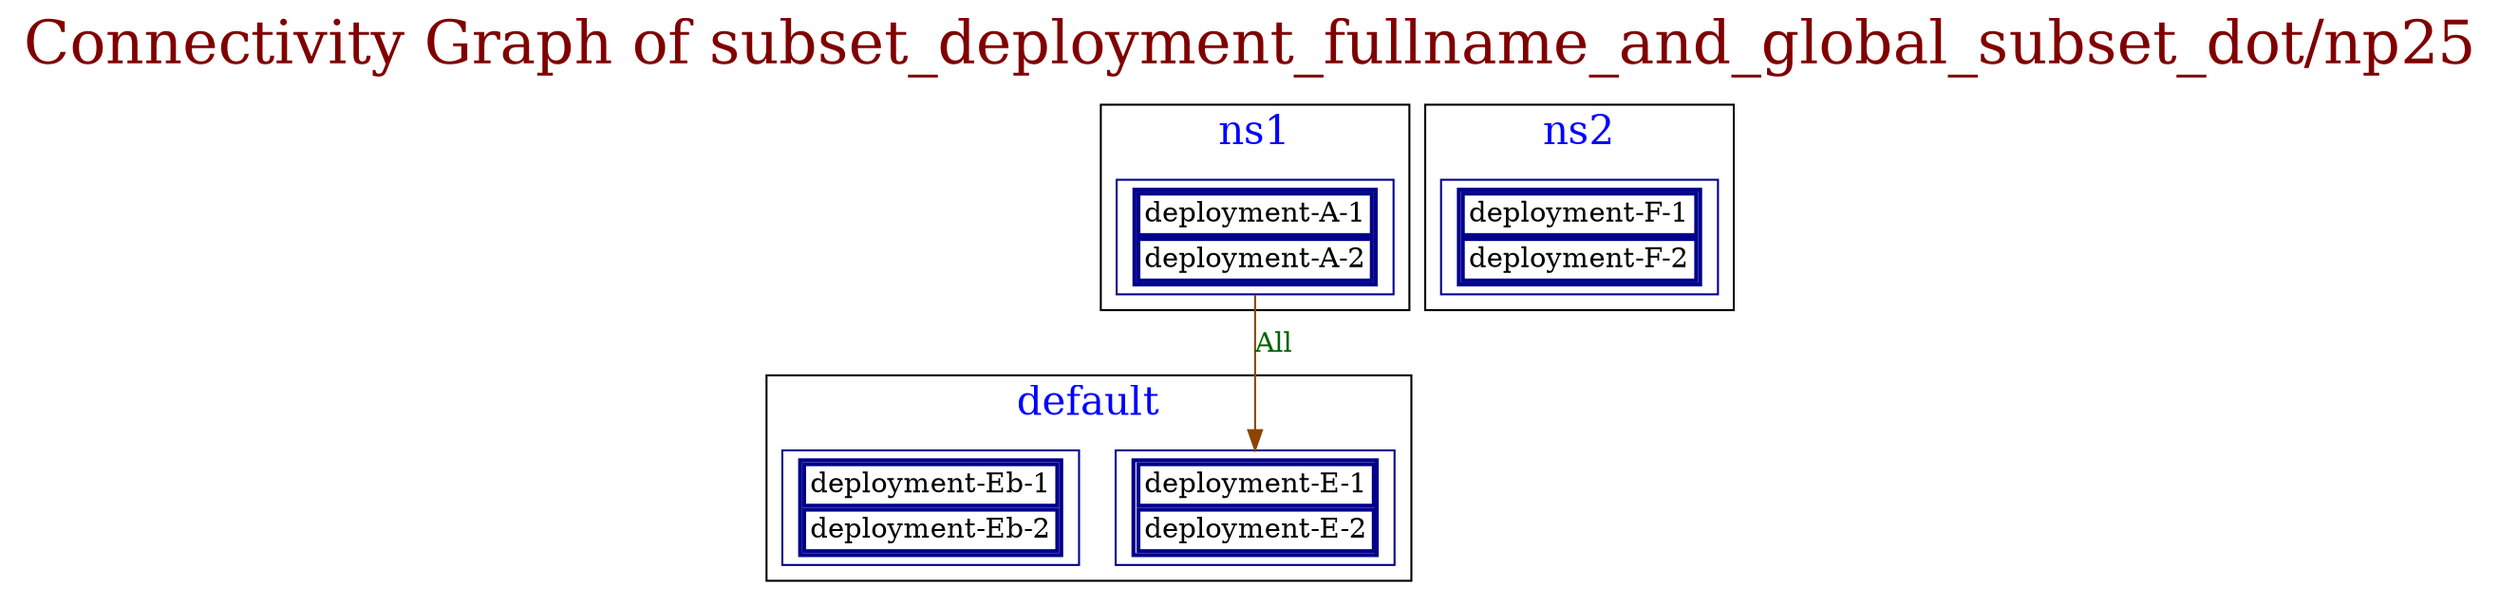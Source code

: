 // The Connectivity Graph of subset_deployment_fullname_and_global_subset_dot/np25
digraph {
	label="Connectivity Graph of subset_deployment_fullname_and_global_subset_dot/np25"	labelloc = "t"
	fontsize=30
	fontcolor=webmaroon
subgraph cluster_default_namespace{
	label="default"
	fontsize=20
	fontcolor=blue
	"default/deployment-E-1" [label=<<table border="2" cellspacing="0"><tr><td>deployment-E-1</td></tr><tr><td>deployment-E-2</td></tr></table>> shape=box color=darkblue]
	"default/deployment-Eb-1" [label=<<table border="2" cellspacing="0"><tr><td>deployment-Eb-1</td></tr><tr><td>deployment-Eb-2</td></tr></table>> shape=box color=darkblue]
}
subgraph cluster_ns1_namespace{
	label="ns1"
	fontsize=20
	fontcolor=blue
	"ns1/deployment-A-1" [label=<<table border="2" cellspacing="0"><tr><td>deployment-A-1</td></tr><tr><td>deployment-A-2</td></tr></table>> shape=box color=darkblue]
}
subgraph cluster_ns2_namespace{
	label="ns2"
	fontsize=20
	fontcolor=blue
	"ns2/deployment-F-1" [label=<<table border="2" cellspacing="0"><tr><td>deployment-F-1</td></tr><tr><td>deployment-F-2</td></tr></table>> shape=box color=darkblue]
}
	"ns1/deployment-A-1" -> "default/deployment-E-1"[label="All" color=darkorange4 fontcolor=darkgreen dir=both arrowhead=normal arrowtail=none]
}
